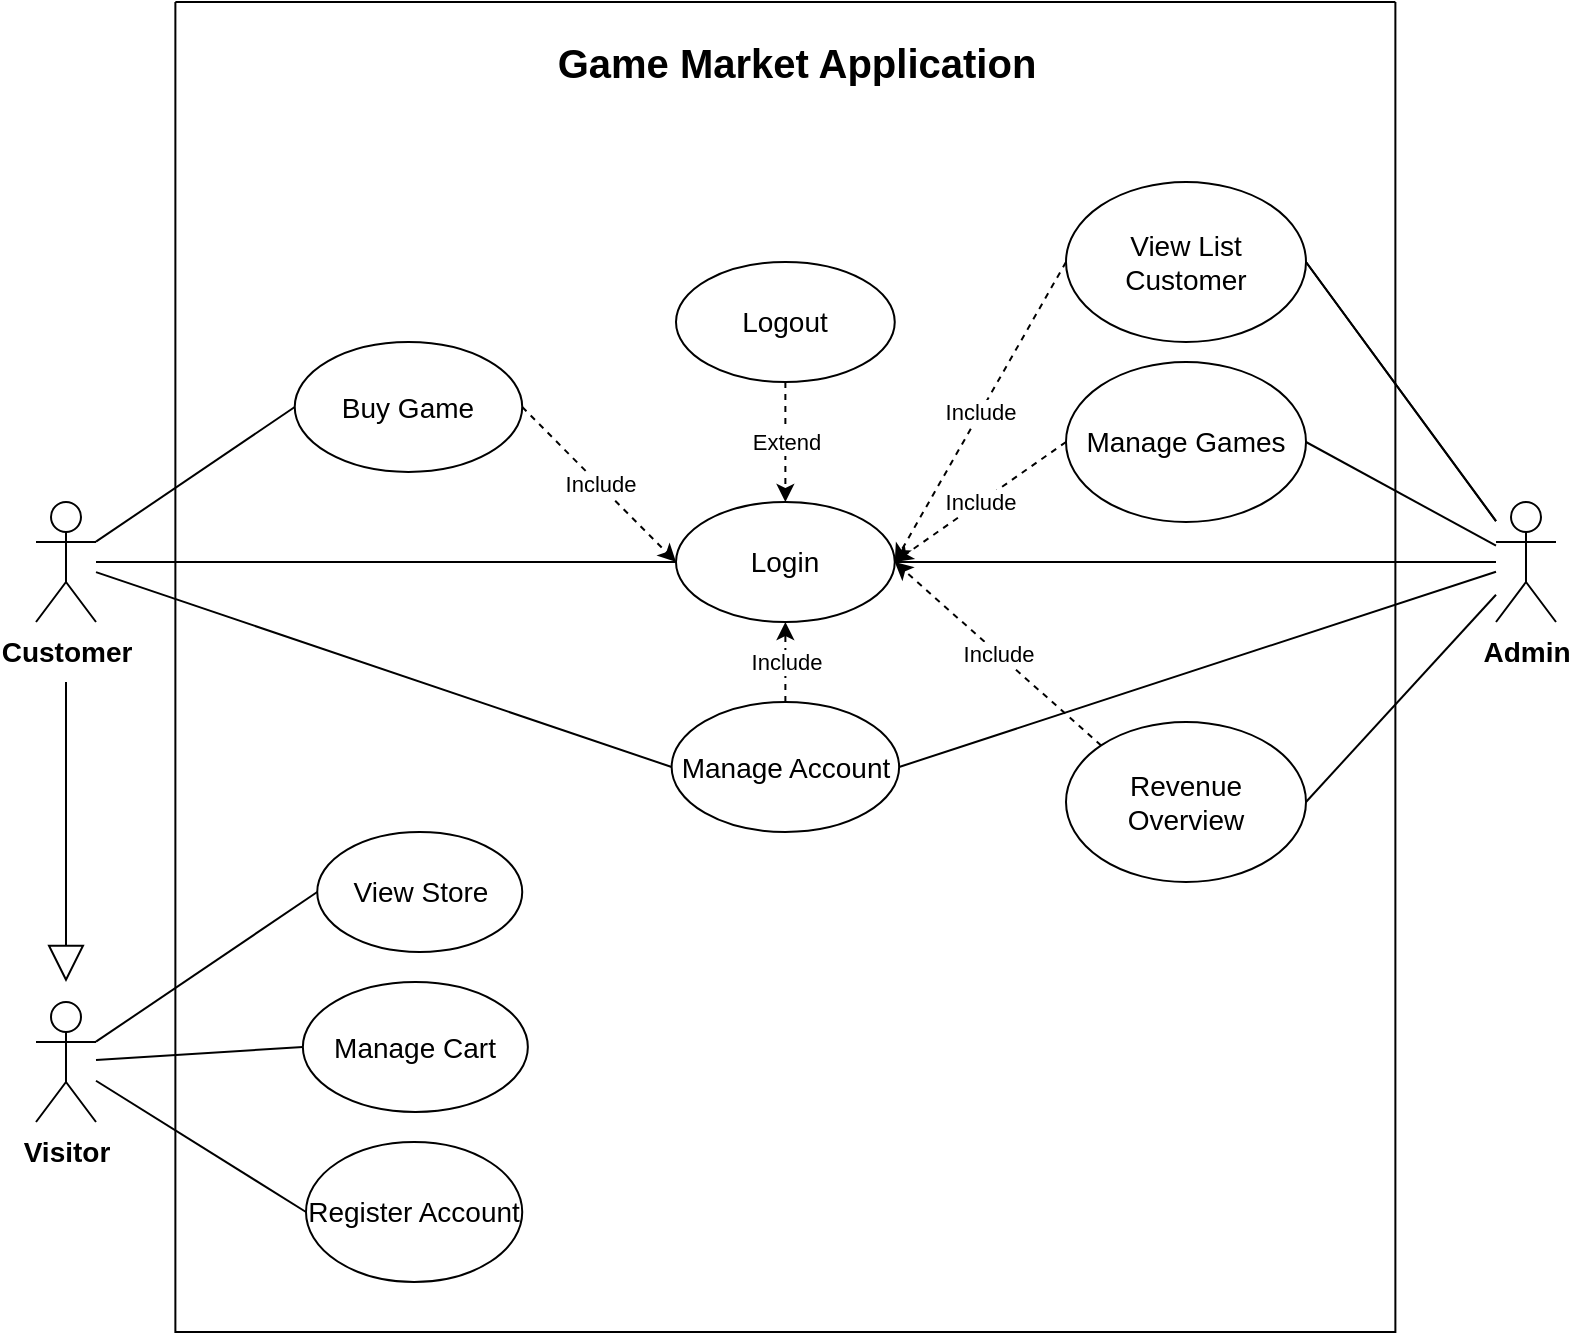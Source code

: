 <mxfile version="20.3.0" type="device"><diagram id="KXcQYND8kiZpKf5_zue2" name="Page-1"><mxGraphModel dx="-151" dy="928" grid="1" gridSize="10" guides="1" tooltips="1" connect="1" arrows="1" fold="1" page="1" pageScale="1" pageWidth="850" pageHeight="1100" math="0" shadow="0"><root><mxCell id="0"/><mxCell id="1" parent="0"/><mxCell id="yJES4FdTqjZqcFZiMuPb-54" value="View Store" style="ellipse;whiteSpace=wrap;html=1;fontSize=14;" parent="1" vertex="1"><mxGeometry x="1885.62" y="565" width="102.5" height="60" as="geometry"/></mxCell><mxCell id="yJES4FdTqjZqcFZiMuPb-55" value="Register Account" style="ellipse;whiteSpace=wrap;html=1;fontSize=14;" parent="1" vertex="1"><mxGeometry x="1880.0" y="720" width="108.12" height="70" as="geometry"/></mxCell><mxCell id="yJES4FdTqjZqcFZiMuPb-57" value="&lt;b style=&quot;font-size: 14px;&quot;&gt;Customer&lt;/b&gt;" style="shape=umlActor;verticalLabelPosition=bottom;verticalAlign=top;html=1;outlineConnect=0;fontSize=14;" parent="1" vertex="1"><mxGeometry x="1745" y="400" width="30" height="60" as="geometry"/></mxCell><mxCell id="yJES4FdTqjZqcFZiMuPb-60" value="Buy Game" style="ellipse;whiteSpace=wrap;html=1;fontSize=14;" parent="1" vertex="1"><mxGeometry x="1874.37" y="320" width="113.75" height="65" as="geometry"/></mxCell><mxCell id="yJES4FdTqjZqcFZiMuPb-62" value="&lt;b style=&quot;font-size: 14px;&quot;&gt;Admin&lt;/b&gt;" style="shape=umlActor;verticalLabelPosition=bottom;verticalAlign=top;html=1;outlineConnect=0;fontSize=14;" parent="1" vertex="1"><mxGeometry x="2475" y="400" width="30" height="60" as="geometry"/></mxCell><mxCell id="yJES4FdTqjZqcFZiMuPb-63" value="" style="endArrow=none;html=1;rounded=0;fontSize=14;entryX=0;entryY=0.5;entryDx=0;entryDy=0;" parent="1" source="yJES4FdTqjZqcFZiMuPb-57" target="yJES4FdTqjZqcFZiMuPb-56" edge="1"><mxGeometry width="50" height="50" relative="1" as="geometry"><mxPoint x="1945" y="445" as="sourcePoint"/><mxPoint x="1995" y="395" as="targetPoint"/></mxGeometry></mxCell><mxCell id="yJES4FdTqjZqcFZiMuPb-64" value="" style="endArrow=none;html=1;rounded=0;fontSize=14;entryX=0;entryY=0.5;entryDx=0;entryDy=0;" parent="1" source="yJES4FdTqjZqcFZiMuPb-94" target="yJES4FdTqjZqcFZiMuPb-54" edge="1"><mxGeometry width="50" height="50" relative="1" as="geometry"><mxPoint x="1755" y="1071.538" as="sourcePoint"/><mxPoint x="1967.5" y="955" as="targetPoint"/></mxGeometry></mxCell><mxCell id="yJES4FdTqjZqcFZiMuPb-67" value="Manage Cart" style="ellipse;whiteSpace=wrap;html=1;fontSize=14;" parent="1" vertex="1"><mxGeometry x="1878.43" y="640" width="112.5" height="65" as="geometry"/></mxCell><mxCell id="yJES4FdTqjZqcFZiMuPb-68" value="" style="endArrow=none;html=1;rounded=0;fontSize=14;entryX=0;entryY=0.5;entryDx=0;entryDy=0;" parent="1" source="yJES4FdTqjZqcFZiMuPb-94" target="yJES4FdTqjZqcFZiMuPb-67" edge="1"><mxGeometry width="50" height="50" relative="1" as="geometry"><mxPoint x="1785" y="799.805" as="sourcePoint"/><mxPoint x="2005.0" y="850" as="targetPoint"/></mxGeometry></mxCell><mxCell id="yJES4FdTqjZqcFZiMuPb-69" value="" style="endArrow=none;html=1;rounded=0;fontSize=14;entryX=0;entryY=0.5;entryDx=0;entryDy=0;" parent="1" source="yJES4FdTqjZqcFZiMuPb-57" target="yJES4FdTqjZqcFZiMuPb-60" edge="1"><mxGeometry width="50" height="50" relative="1" as="geometry"><mxPoint x="1725" y="448.667" as="sourcePoint"/><mxPoint x="1935.0" y="570" as="targetPoint"/></mxGeometry></mxCell><mxCell id="yJES4FdTqjZqcFZiMuPb-73" value="Manage Games" style="ellipse;whiteSpace=wrap;html=1;fontSize=14;" parent="1" vertex="1"><mxGeometry x="2260" y="330" width="120" height="80" as="geometry"/></mxCell><mxCell id="yJES4FdTqjZqcFZiMuPb-75" value="" style="endArrow=none;html=1;rounded=0;fontSize=14;exitX=1;exitY=0.5;exitDx=0;exitDy=0;" parent="1" source="yJES4FdTqjZqcFZiMuPb-73" target="yJES4FdTqjZqcFZiMuPb-62" edge="1"><mxGeometry width="50" height="50" relative="1" as="geometry"><mxPoint x="2435" y="665" as="sourcePoint"/><mxPoint x="2585" y="583.182" as="targetPoint"/></mxGeometry></mxCell><mxCell id="yJES4FdTqjZqcFZiMuPb-91" value="" style="endArrow=none;html=1;rounded=0;fontSize=14;exitX=1;exitY=0.5;exitDx=0;exitDy=0;" parent="1" source="yJES4FdTqjZqcFZiMuPb-72" target="yJES4FdTqjZqcFZiMuPb-62" edge="1"><mxGeometry width="50" height="50" relative="1" as="geometry"><mxPoint x="2365" y="795" as="sourcePoint"/><mxPoint x="2575" y="580.333" as="targetPoint"/></mxGeometry></mxCell><mxCell id="yJES4FdTqjZqcFZiMuPb-94" value="&lt;b style=&quot;font-size: 14px;&quot;&gt;Visitor&lt;/b&gt;" style="shape=umlActor;verticalLabelPosition=bottom;verticalAlign=top;html=1;outlineConnect=0;fontSize=14;" parent="1" vertex="1"><mxGeometry x="1745" y="650" width="30" height="60" as="geometry"/></mxCell><mxCell id="yJES4FdTqjZqcFZiMuPb-95" value="" style="endArrow=block;endSize=16;endFill=0;html=1;rounded=0;" parent="1" edge="1"><mxGeometry width="160" relative="1" as="geometry"><mxPoint x="1760" y="490" as="sourcePoint"/><mxPoint x="1760" y="640" as="targetPoint"/></mxGeometry></mxCell><mxCell id="yJES4FdTqjZqcFZiMuPb-97" value="" style="endArrow=none;html=1;rounded=0;fontSize=14;entryX=0;entryY=0.5;entryDx=0;entryDy=0;" parent="1" source="yJES4FdTqjZqcFZiMuPb-94" target="yJES4FdTqjZqcFZiMuPb-55" edge="1"><mxGeometry width="50" height="50" relative="1" as="geometry"><mxPoint x="1725" y="788.973" as="sourcePoint"/><mxPoint x="1892.5" y="945" as="targetPoint"/></mxGeometry></mxCell><mxCell id="yJES4FdTqjZqcFZiMuPb-56" value="Login" style="ellipse;whiteSpace=wrap;html=1;fontSize=14;" parent="1" vertex="1"><mxGeometry x="2065" y="400" width="109.38" height="60" as="geometry"/></mxCell><mxCell id="j5gfw2YF714i59jHXQbF-1" value="" style="endArrow=none;html=1;rounded=0;fontSize=14;entryX=0;entryY=0.5;entryDx=0;entryDy=0;" parent="1" source="yJES4FdTqjZqcFZiMuPb-57" target="j5gfw2YF714i59jHXQbF-2" edge="1"><mxGeometry width="50" height="50" relative="1" as="geometry"><mxPoint x="1725" y="426.275" as="sourcePoint"/><mxPoint x="1935" y="295" as="targetPoint"/></mxGeometry></mxCell><mxCell id="j5gfw2YF714i59jHXQbF-2" value="Manage Account" style="ellipse;whiteSpace=wrap;html=1;fontSize=14;" parent="1" vertex="1"><mxGeometry x="2062.82" y="500" width="113.75" height="65" as="geometry"/></mxCell><mxCell id="j5gfw2YF714i59jHXQbF-4" value="Logout" style="ellipse;whiteSpace=wrap;html=1;fontSize=14;" parent="1" vertex="1"><mxGeometry x="2065" y="280" width="109.38" height="60" as="geometry"/></mxCell><mxCell id="j5gfw2YF714i59jHXQbF-7" value="Extend" style="endArrow=classic;html=1;rounded=0;exitX=0.5;exitY=1;exitDx=0;exitDy=0;dashed=1;entryX=0.5;entryY=0;entryDx=0;entryDy=0;" parent="1" source="j5gfw2YF714i59jHXQbF-4" target="yJES4FdTqjZqcFZiMuPb-56" edge="1"><mxGeometry width="50" height="50" relative="1" as="geometry"><mxPoint x="1989.38" y="565" as="sourcePoint"/><mxPoint x="2420" y="360" as="targetPoint"/></mxGeometry></mxCell><mxCell id="j5gfw2YF714i59jHXQbF-8" value="" style="endArrow=none;html=1;rounded=0;fontSize=14;exitX=1;exitY=0.5;exitDx=0;exitDy=0;" parent="1" source="yJES4FdTqjZqcFZiMuPb-56" target="yJES4FdTqjZqcFZiMuPb-62" edge="1"><mxGeometry width="50" height="50" relative="1" as="geometry"><mxPoint x="2403.75" y="315" as="sourcePoint"/><mxPoint x="2575" y="489.698" as="targetPoint"/></mxGeometry></mxCell><mxCell id="j5gfw2YF714i59jHXQbF-11" value="Include" style="endArrow=classic;html=1;rounded=0;exitX=0.5;exitY=0;exitDx=0;exitDy=0;dashed=1;entryX=0.5;entryY=1;entryDx=0;entryDy=0;" parent="1" source="j5gfw2YF714i59jHXQbF-2" target="yJES4FdTqjZqcFZiMuPb-56" edge="1"><mxGeometry width="50" height="50" relative="1" as="geometry"><mxPoint x="2004.38" y="287.5" as="sourcePoint"/><mxPoint x="2140" y="490" as="targetPoint"/></mxGeometry></mxCell><mxCell id="j5gfw2YF714i59jHXQbF-12" value="Include" style="endArrow=classic;html=1;rounded=0;dashed=1;entryX=0;entryY=0.5;entryDx=0;entryDy=0;exitX=1;exitY=0.5;exitDx=0;exitDy=0;" parent="1" source="yJES4FdTqjZqcFZiMuPb-60" target="yJES4FdTqjZqcFZiMuPb-56" edge="1"><mxGeometry width="50" height="50" relative="1" as="geometry"><mxPoint x="2150" y="570" as="sourcePoint"/><mxPoint x="2140" y="390" as="targetPoint"/></mxGeometry></mxCell><mxCell id="j5gfw2YF714i59jHXQbF-16" value="" style="swimlane;startSize=0;fontSize=14;" parent="1" vertex="1"><mxGeometry x="1814.69" y="150" width="610" height="665" as="geometry"/></mxCell><mxCell id="j5gfw2YF714i59jHXQbF-17" value="&lt;b style=&quot;font-size: 20px;&quot;&gt;Game Market Application&lt;/b&gt;" style="text;html=1;align=center;verticalAlign=middle;resizable=0;points=[];autosize=1;strokeColor=none;fillColor=none;fontSize=14;" parent="j5gfw2YF714i59jHXQbF-16" vertex="1"><mxGeometry x="180.31" y="10" width="260" height="40" as="geometry"/></mxCell><mxCell id="Gbq3xk1Et8Bgqp2HFO_I-4" value="Include" style="endArrow=classic;html=1;rounded=0;exitX=0;exitY=0.5;exitDx=0;exitDy=0;dashed=1;entryX=1;entryY=0.5;entryDx=0;entryDy=0;" parent="1" source="yJES4FdTqjZqcFZiMuPb-72" target="yJES4FdTqjZqcFZiMuPb-56" edge="1"><mxGeometry width="50" height="50" relative="1" as="geometry"><mxPoint x="2129.685" y="355" as="sourcePoint"/><mxPoint x="2129.69" y="410" as="targetPoint"/></mxGeometry></mxCell><mxCell id="Gbq3xk1Et8Bgqp2HFO_I-5" value="Include" style="endArrow=classic;html=1;rounded=0;exitX=0;exitY=0.5;exitDx=0;exitDy=0;dashed=1;entryX=1;entryY=0.5;entryDx=0;entryDy=0;" parent="1" source="yJES4FdTqjZqcFZiMuPb-73" target="yJES4FdTqjZqcFZiMuPb-56" edge="1"><mxGeometry width="50" height="50" relative="1" as="geometry"><mxPoint x="2301.324" y="398.284" as="sourcePoint"/><mxPoint x="2184.38" y="440" as="targetPoint"/></mxGeometry></mxCell><mxCell id="Gbq3xk1Et8Bgqp2HFO_I-6" value="" style="endArrow=none;html=1;rounded=0;fontSize=14;exitX=1;exitY=0.5;exitDx=0;exitDy=0;startArrow=none;" parent="1" source="yJES4FdTqjZqcFZiMuPb-72" target="yJES4FdTqjZqcFZiMuPb-62" edge="1"><mxGeometry width="50" height="50" relative="1" as="geometry"><mxPoint x="2410.0" y="260" as="sourcePoint"/><mxPoint x="2485" y="410.0" as="targetPoint"/></mxGeometry></mxCell><mxCell id="yJES4FdTqjZqcFZiMuPb-72" value="View List Customer" style="ellipse;whiteSpace=wrap;html=1;fontSize=14;" parent="1" vertex="1"><mxGeometry x="2260" y="240" width="120" height="80" as="geometry"/></mxCell><mxCell id="Gbq3xk1Et8Bgqp2HFO_I-11" value="" style="endArrow=none;html=1;rounded=0;fontSize=14;exitX=1;exitY=0.5;exitDx=0;exitDy=0;" parent="1" source="j5gfw2YF714i59jHXQbF-2" target="yJES4FdTqjZqcFZiMuPb-62" edge="1"><mxGeometry width="50" height="50" relative="1" as="geometry"><mxPoint x="2174.38" y="572.5" as="sourcePoint"/><mxPoint x="2475" y="436.772" as="targetPoint"/></mxGeometry></mxCell><mxCell id="Gbq3xk1Et8Bgqp2HFO_I-14" value="Revenue Overview" style="ellipse;whiteSpace=wrap;html=1;fontSize=14;" parent="1" vertex="1"><mxGeometry x="2260" y="510" width="120" height="80" as="geometry"/></mxCell><mxCell id="Gbq3xk1Et8Bgqp2HFO_I-15" value="" style="endArrow=none;html=1;rounded=0;fontSize=14;exitX=1;exitY=0.5;exitDx=0;exitDy=0;" parent="1" source="Gbq3xk1Et8Bgqp2HFO_I-14" target="yJES4FdTqjZqcFZiMuPb-62" edge="1"><mxGeometry width="50" height="50" relative="1" as="geometry"><mxPoint x="2186.57" y="542.5" as="sourcePoint"/><mxPoint x="2485" y="444.905" as="targetPoint"/></mxGeometry></mxCell><mxCell id="bwuAe20t87-_a_qbCc-c-1" value="Include" style="endArrow=classic;html=1;rounded=0;exitX=0;exitY=0;exitDx=0;exitDy=0;dashed=1;entryX=1;entryY=0.5;entryDx=0;entryDy=0;" parent="1" source="Gbq3xk1Et8Bgqp2HFO_I-14" target="yJES4FdTqjZqcFZiMuPb-56" edge="1"><mxGeometry width="50" height="50" relative="1" as="geometry"><mxPoint x="2129.695" y="510" as="sourcePoint"/><mxPoint x="2129.69" y="470" as="targetPoint"/></mxGeometry></mxCell></root></mxGraphModel></diagram></mxfile>
